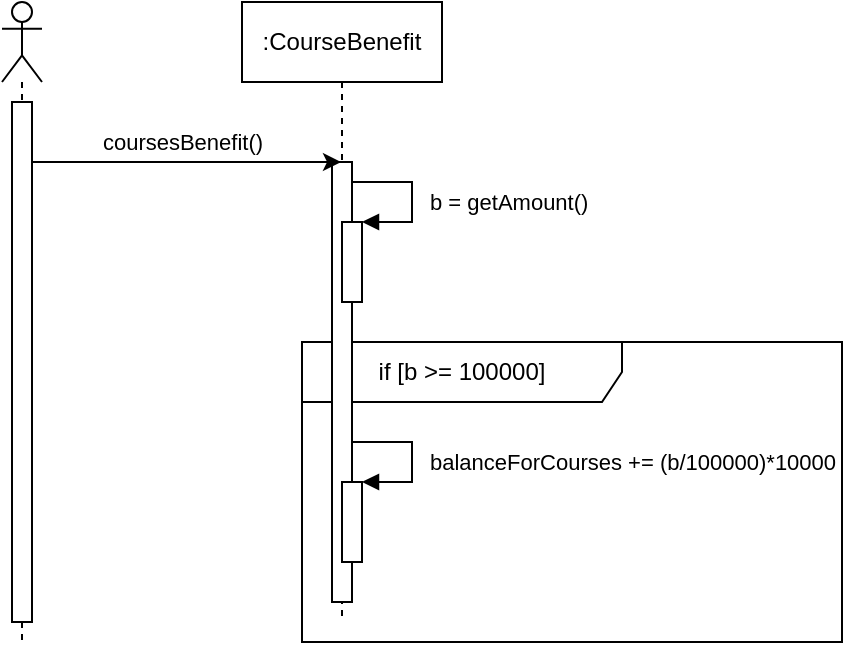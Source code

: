 <mxfile version="14.5.7" type="device"><diagram id="KAQh7Qg2sPx19R5L-vQH" name="Page-1"><mxGraphModel dx="1422" dy="762" grid="1" gridSize="10" guides="1" tooltips="1" connect="1" arrows="1" fold="1" page="1" pageScale="1" pageWidth="827" pageHeight="1169" math="0" shadow="0"><root><mxCell id="0"/><mxCell id="1" parent="0"/><mxCell id="CRpUrQLW4OPy21B8L_YI-6" value="if [b &amp;gt;= 100000]" style="shape=umlFrame;whiteSpace=wrap;html=1;width=160;height=30;" parent="1" vertex="1"><mxGeometry x="200" y="210" width="270" height="150" as="geometry"/></mxCell><mxCell id="CRpUrQLW4OPy21B8L_YI-1" value="" style="shape=umlLifeline;participant=umlActor;perimeter=lifelinePerimeter;whiteSpace=wrap;html=1;container=1;collapsible=0;recursiveResize=0;verticalAlign=top;spacingTop=36;outlineConnect=0;" parent="1" vertex="1"><mxGeometry x="50" y="40" width="20" height="320" as="geometry"/></mxCell><mxCell id="CRpUrQLW4OPy21B8L_YI-2" value="" style="html=1;points=[];perimeter=orthogonalPerimeter;" parent="CRpUrQLW4OPy21B8L_YI-1" vertex="1"><mxGeometry x="5" y="50" width="10" height="260" as="geometry"/></mxCell><mxCell id="CRpUrQLW4OPy21B8L_YI-3" value=":CourseBenefit" style="shape=umlLifeline;perimeter=lifelinePerimeter;whiteSpace=wrap;html=1;container=1;collapsible=0;recursiveResize=0;outlineConnect=0;" parent="1" vertex="1"><mxGeometry x="170" y="40" width="100" height="310" as="geometry"/></mxCell><mxCell id="CRpUrQLW4OPy21B8L_YI-4" value="" style="html=1;points=[];perimeter=orthogonalPerimeter;" parent="CRpUrQLW4OPy21B8L_YI-3" vertex="1"><mxGeometry x="45" y="80" width="10" height="220" as="geometry"/></mxCell><mxCell id="CRpUrQLW4OPy21B8L_YI-7" value="" style="html=1;points=[];perimeter=orthogonalPerimeter;" parent="CRpUrQLW4OPy21B8L_YI-3" vertex="1"><mxGeometry x="50" y="110" width="10" height="40" as="geometry"/></mxCell><mxCell id="CRpUrQLW4OPy21B8L_YI-8" value="b = getAmount()" style="edgeStyle=orthogonalEdgeStyle;html=1;align=left;spacingLeft=2;endArrow=block;rounded=0;entryX=1;entryY=0;" parent="CRpUrQLW4OPy21B8L_YI-3" target="CRpUrQLW4OPy21B8L_YI-7" edge="1"><mxGeometry x="0.263" y="5" relative="1" as="geometry"><mxPoint x="55" y="110" as="sourcePoint"/><Array as="points"><mxPoint x="55" y="90"/><mxPoint x="85" y="90"/><mxPoint x="85" y="110"/><mxPoint x="60" y="110"/></Array><mxPoint as="offset"/></mxGeometry></mxCell><mxCell id="CRpUrQLW4OPy21B8L_YI-9" value="" style="html=1;points=[];perimeter=orthogonalPerimeter;" parent="CRpUrQLW4OPy21B8L_YI-3" vertex="1"><mxGeometry x="50" y="240" width="10" height="40" as="geometry"/></mxCell><mxCell id="CRpUrQLW4OPy21B8L_YI-10" value="balanceForCourses += (b/100000)*10000" style="edgeStyle=orthogonalEdgeStyle;html=1;align=left;spacingLeft=2;endArrow=block;rounded=0;entryX=1;entryY=0;" parent="CRpUrQLW4OPy21B8L_YI-3" target="CRpUrQLW4OPy21B8L_YI-9" edge="1"><mxGeometry x="0.263" y="5" relative="1" as="geometry"><mxPoint x="55" y="240" as="sourcePoint"/><Array as="points"><mxPoint x="55" y="220"/><mxPoint x="85" y="220"/><mxPoint x="85" y="240"/><mxPoint x="60" y="240"/></Array><mxPoint as="offset"/></mxGeometry></mxCell><mxCell id="CRpUrQLW4OPy21B8L_YI-5" value="coursesBenefit()" style="edgeStyle=orthogonalEdgeStyle;rounded=0;orthogonalLoop=1;jettySize=auto;html=1;" parent="1" source="CRpUrQLW4OPy21B8L_YI-2" target="CRpUrQLW4OPy21B8L_YI-3" edge="1"><mxGeometry x="-0.029" y="10" relative="1" as="geometry"><Array as="points"><mxPoint x="140" y="120"/><mxPoint x="140" y="120"/></Array><mxPoint as="offset"/></mxGeometry></mxCell></root></mxGraphModel></diagram></mxfile>